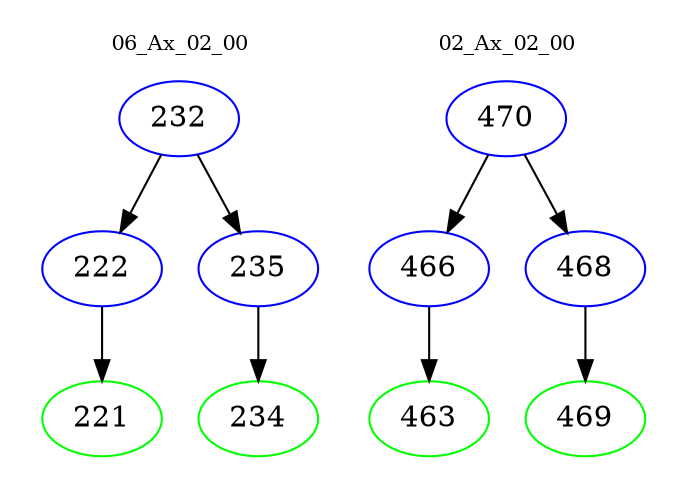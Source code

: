digraph{
subgraph cluster_0 {
color = white
label = "06_Ax_02_00";
fontsize=10;
T0_232 [label="232", color="blue"]
T0_232 -> T0_222 [color="black"]
T0_222 [label="222", color="blue"]
T0_222 -> T0_221 [color="black"]
T0_221 [label="221", color="green"]
T0_232 -> T0_235 [color="black"]
T0_235 [label="235", color="blue"]
T0_235 -> T0_234 [color="black"]
T0_234 [label="234", color="green"]
}
subgraph cluster_1 {
color = white
label = "02_Ax_02_00";
fontsize=10;
T1_470 [label="470", color="blue"]
T1_470 -> T1_466 [color="black"]
T1_466 [label="466", color="blue"]
T1_466 -> T1_463 [color="black"]
T1_463 [label="463", color="green"]
T1_470 -> T1_468 [color="black"]
T1_468 [label="468", color="blue"]
T1_468 -> T1_469 [color="black"]
T1_469 [label="469", color="green"]
}
}
